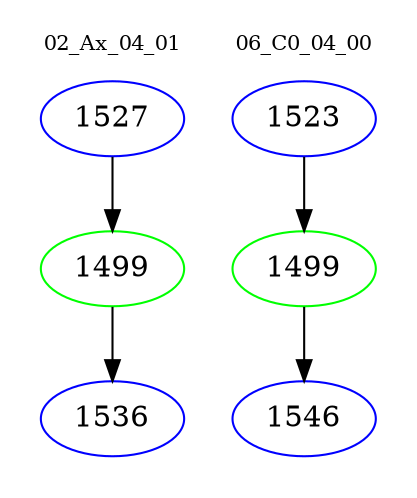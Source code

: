 digraph{
subgraph cluster_0 {
color = white
label = "02_Ax_04_01";
fontsize=10;
T0_1527 [label="1527", color="blue"]
T0_1527 -> T0_1499 [color="black"]
T0_1499 [label="1499", color="green"]
T0_1499 -> T0_1536 [color="black"]
T0_1536 [label="1536", color="blue"]
}
subgraph cluster_1 {
color = white
label = "06_C0_04_00";
fontsize=10;
T1_1523 [label="1523", color="blue"]
T1_1523 -> T1_1499 [color="black"]
T1_1499 [label="1499", color="green"]
T1_1499 -> T1_1546 [color="black"]
T1_1546 [label="1546", color="blue"]
}
}
